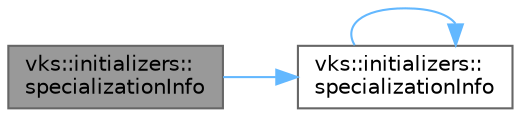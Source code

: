 digraph "vks::initializers::specializationInfo"
{
 // LATEX_PDF_SIZE
  bgcolor="transparent";
  edge [fontname=Helvetica,fontsize=10,labelfontname=Helvetica,labelfontsize=10];
  node [fontname=Helvetica,fontsize=10,shape=box,height=0.2,width=0.4];
  rankdir="LR";
  Node1 [id="Node000001",label="vks::initializers::\lspecializationInfo",height=0.2,width=0.4,color="gray40", fillcolor="grey60", style="filled", fontcolor="black",tooltip="Initialize a specialization constant info structure to pass to a shader stage."];
  Node1 -> Node2 [id="edge1_Node000001_Node000002",color="steelblue1",style="solid",tooltip=" "];
  Node2 [id="Node000002",label="vks::initializers::\lspecializationInfo",height=0.2,width=0.4,color="grey40", fillcolor="white", style="filled",URL="$namespacevks_1_1initializers.html#a5af0198a0f3762b6f47d5e575dbac157",tooltip="Initialize a specialization constant info structure to pass to a shader stage."];
  Node2 -> Node2 [id="edge2_Node000002_Node000002",color="steelblue1",style="solid",tooltip=" "];
}
